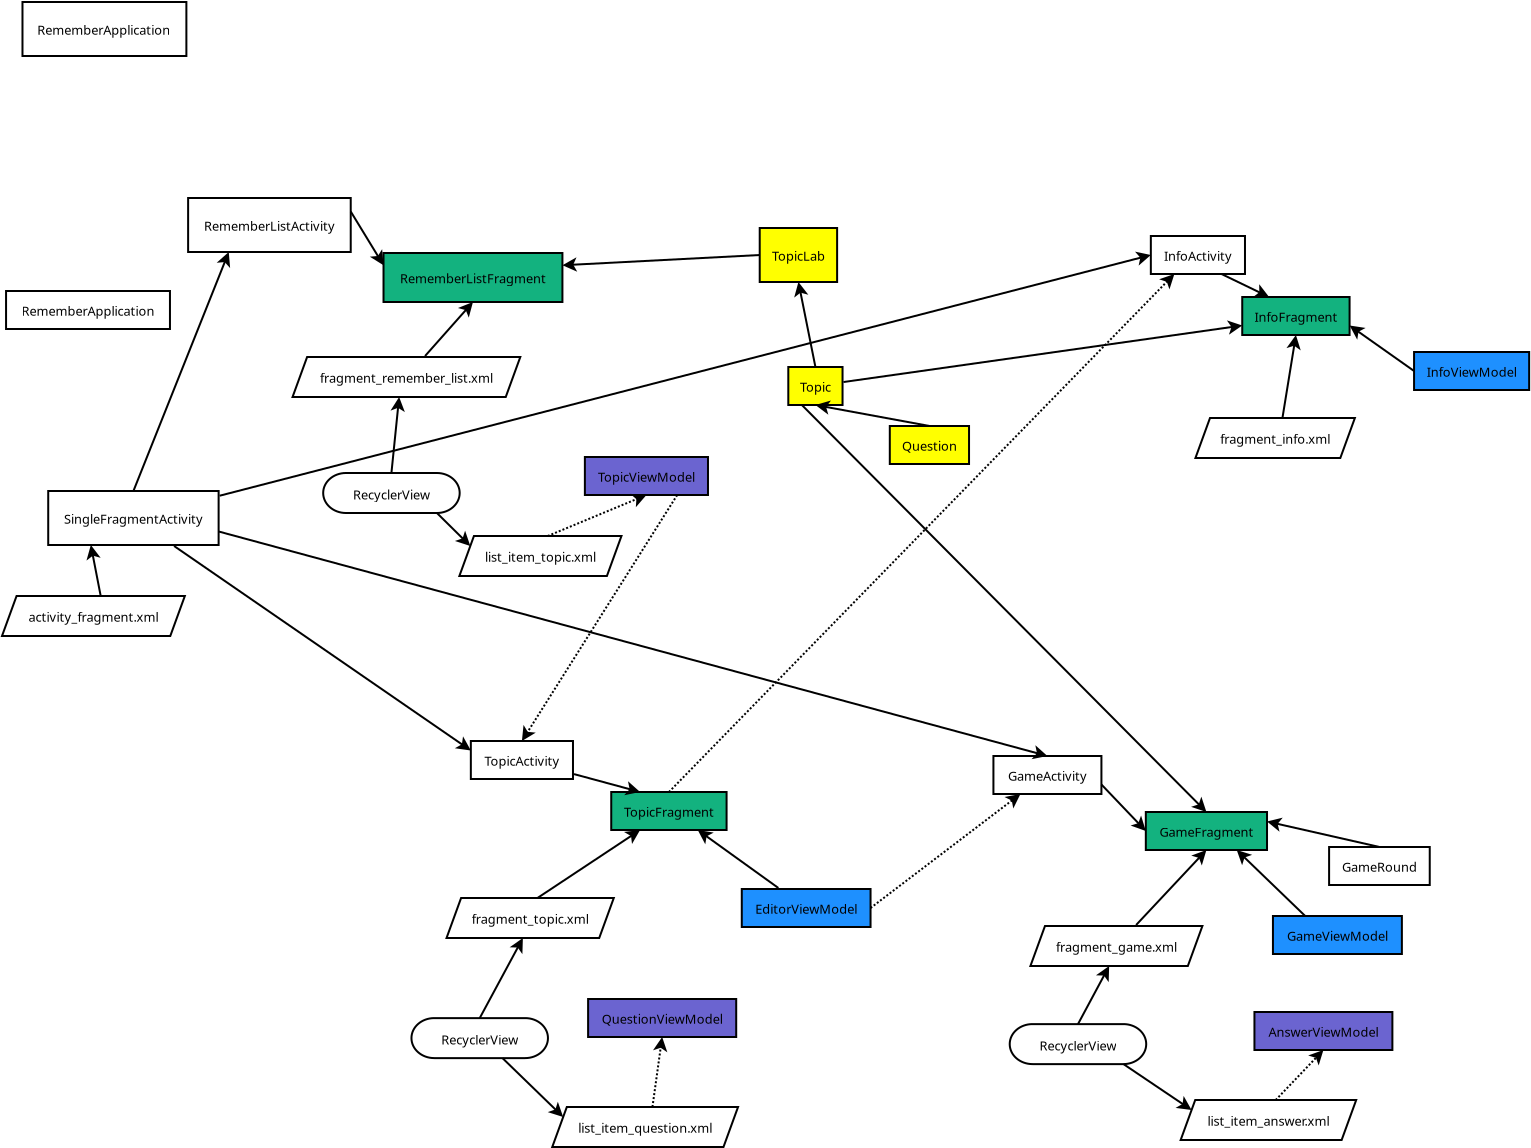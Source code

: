 <?xml version="1.0" encoding="UTF-8"?>
<dia:diagram xmlns:dia="http://www.lysator.liu.se/~alla/dia/">
  <dia:layer name="Фон" visible="true" connectable="true" active="true">
    <dia:object type="Flowchart - Box" version="0" id="O0">
      <dia:attribute name="obj_pos">
        <dia:point val="1.653,-4.05"/>
      </dia:attribute>
      <dia:attribute name="obj_bb">
        <dia:rectangle val="1.603,-4.1;9.898,-1.3"/>
      </dia:attribute>
      <dia:attribute name="elem_corner">
        <dia:point val="1.653,-4.05"/>
      </dia:attribute>
      <dia:attribute name="elem_width">
        <dia:real val="8.195"/>
      </dia:attribute>
      <dia:attribute name="elem_height">
        <dia:real val="2.7"/>
      </dia:attribute>
      <dia:attribute name="show_background">
        <dia:boolean val="true"/>
      </dia:attribute>
      <dia:attribute name="padding">
        <dia:real val="0.5"/>
      </dia:attribute>
      <dia:attribute name="text">
        <dia:composite type="text">
          <dia:attribute name="string">
            <dia:string>#RememberApplication#</dia:string>
          </dia:attribute>
          <dia:attribute name="font">
            <dia:font family="sans" style="0" name="Helvetica"/>
          </dia:attribute>
          <dia:attribute name="height">
            <dia:real val="0.8"/>
          </dia:attribute>
          <dia:attribute name="pos">
            <dia:point val="5.75,-2.505"/>
          </dia:attribute>
          <dia:attribute name="color">
            <dia:color val="#000000ff"/>
          </dia:attribute>
          <dia:attribute name="alignment">
            <dia:enum val="1"/>
          </dia:attribute>
        </dia:composite>
      </dia:attribute>
    </dia:object>
    <dia:object type="Flowchart - Box" version="0" id="O1">
      <dia:attribute name="obj_pos">
        <dia:point val="9.935,5.75"/>
      </dia:attribute>
      <dia:attribute name="obj_bb">
        <dia:rectangle val="9.885,5.7;18.115,8.5"/>
      </dia:attribute>
      <dia:attribute name="elem_corner">
        <dia:point val="9.935,5.75"/>
      </dia:attribute>
      <dia:attribute name="elem_width">
        <dia:real val="8.13"/>
      </dia:attribute>
      <dia:attribute name="elem_height">
        <dia:real val="2.7"/>
      </dia:attribute>
      <dia:attribute name="show_background">
        <dia:boolean val="true"/>
      </dia:attribute>
      <dia:attribute name="padding">
        <dia:real val="0.5"/>
      </dia:attribute>
      <dia:attribute name="text">
        <dia:composite type="text">
          <dia:attribute name="string">
            <dia:string>#RememberListActivity#</dia:string>
          </dia:attribute>
          <dia:attribute name="font">
            <dia:font family="sans" style="0" name="Helvetica"/>
          </dia:attribute>
          <dia:attribute name="height">
            <dia:real val="0.8"/>
          </dia:attribute>
          <dia:attribute name="pos">
            <dia:point val="14,7.295"/>
          </dia:attribute>
          <dia:attribute name="color">
            <dia:color val="#000000ff"/>
          </dia:attribute>
          <dia:attribute name="alignment">
            <dia:enum val="1"/>
          </dia:attribute>
        </dia:composite>
      </dia:attribute>
    </dia:object>
    <dia:object type="Flowchart - Box" version="0" id="O2">
      <dia:attribute name="obj_pos">
        <dia:point val="2.94,20.4"/>
      </dia:attribute>
      <dia:attribute name="obj_bb">
        <dia:rectangle val="2.89,20.35;11.51,23.15"/>
      </dia:attribute>
      <dia:attribute name="elem_corner">
        <dia:point val="2.94,20.4"/>
      </dia:attribute>
      <dia:attribute name="elem_width">
        <dia:real val="8.52"/>
      </dia:attribute>
      <dia:attribute name="elem_height">
        <dia:real val="2.7"/>
      </dia:attribute>
      <dia:attribute name="show_background">
        <dia:boolean val="true"/>
      </dia:attribute>
      <dia:attribute name="padding">
        <dia:real val="0.5"/>
      </dia:attribute>
      <dia:attribute name="text">
        <dia:composite type="text">
          <dia:attribute name="string">
            <dia:string>#SingleFragmentActivity#</dia:string>
          </dia:attribute>
          <dia:attribute name="font">
            <dia:font family="sans" style="0" name="Helvetica"/>
          </dia:attribute>
          <dia:attribute name="height">
            <dia:real val="0.8"/>
          </dia:attribute>
          <dia:attribute name="pos">
            <dia:point val="7.2,21.945"/>
          </dia:attribute>
          <dia:attribute name="color">
            <dia:color val="#000000ff"/>
          </dia:attribute>
          <dia:attribute name="alignment">
            <dia:enum val="1"/>
          </dia:attribute>
        </dia:composite>
      </dia:attribute>
    </dia:object>
    <dia:object type="Standard - Line" version="0" id="O3">
      <dia:attribute name="obj_pos">
        <dia:point val="7.2,20.4"/>
      </dia:attribute>
      <dia:attribute name="obj_bb">
        <dia:rectangle val="7.135,8.385;12.044,20.465"/>
      </dia:attribute>
      <dia:attribute name="conn_endpoints">
        <dia:point val="7.2,20.4"/>
        <dia:point val="11.967,8.45"/>
      </dia:attribute>
      <dia:attribute name="numcp">
        <dia:int val="1"/>
      </dia:attribute>
      <dia:attribute name="end_arrow">
        <dia:enum val="22"/>
      </dia:attribute>
      <dia:attribute name="end_arrow_length">
        <dia:real val="0.5"/>
      </dia:attribute>
      <dia:attribute name="end_arrow_width">
        <dia:real val="0.5"/>
      </dia:attribute>
      <dia:connections>
        <dia:connection handle="0" to="O2" connection="2"/>
        <dia:connection handle="1" to="O1" connection="12"/>
      </dia:connections>
    </dia:object>
    <dia:object type="Flowchart - Box" version="0" id="O4">
      <dia:attribute name="obj_pos">
        <dia:point val="19.705,8.5"/>
      </dia:attribute>
      <dia:attribute name="obj_bb">
        <dia:rectangle val="19.655,8.45;28.7,11"/>
      </dia:attribute>
      <dia:attribute name="elem_corner">
        <dia:point val="19.705,8.5"/>
      </dia:attribute>
      <dia:attribute name="elem_width">
        <dia:real val="8.945"/>
      </dia:attribute>
      <dia:attribute name="elem_height">
        <dia:real val="2.45"/>
      </dia:attribute>
      <dia:attribute name="inner_color">
        <dia:color val="#13b27fff"/>
      </dia:attribute>
      <dia:attribute name="show_background">
        <dia:boolean val="true"/>
      </dia:attribute>
      <dia:attribute name="padding">
        <dia:real val="0.5"/>
      </dia:attribute>
      <dia:attribute name="text">
        <dia:composite type="text">
          <dia:attribute name="string">
            <dia:string>#RememberListFragment#</dia:string>
          </dia:attribute>
          <dia:attribute name="font">
            <dia:font family="sans" style="0" name="Helvetica"/>
          </dia:attribute>
          <dia:attribute name="height">
            <dia:real val="0.8"/>
          </dia:attribute>
          <dia:attribute name="pos">
            <dia:point val="24.177,9.92"/>
          </dia:attribute>
          <dia:attribute name="color">
            <dia:color val="#000000ff"/>
          </dia:attribute>
          <dia:attribute name="alignment">
            <dia:enum val="1"/>
          </dia:attribute>
        </dia:composite>
      </dia:attribute>
    </dia:object>
    <dia:object type="Flowchart - Parallelogram" version="0" id="O5">
      <dia:attribute name="obj_pos">
        <dia:point val="15.157,13.7"/>
      </dia:attribute>
      <dia:attribute name="obj_bb">
        <dia:rectangle val="15.107,13.65;26.593,15.75"/>
      </dia:attribute>
      <dia:attribute name="elem_corner">
        <dia:point val="15.157,13.7"/>
      </dia:attribute>
      <dia:attribute name="elem_width">
        <dia:real val="11.387"/>
      </dia:attribute>
      <dia:attribute name="elem_height">
        <dia:real val="2"/>
      </dia:attribute>
      <dia:attribute name="show_background">
        <dia:boolean val="true"/>
      </dia:attribute>
      <dia:attribute name="shear_angle">
        <dia:real val="70"/>
      </dia:attribute>
      <dia:attribute name="padding">
        <dia:real val="0.5"/>
      </dia:attribute>
      <dia:attribute name="text">
        <dia:composite type="text">
          <dia:attribute name="string">
            <dia:string>#fragment_remember_list.xml#</dia:string>
          </dia:attribute>
          <dia:attribute name="font">
            <dia:font family="sans" style="0" name="Helvetica"/>
          </dia:attribute>
          <dia:attribute name="height">
            <dia:real val="0.8"/>
          </dia:attribute>
          <dia:attribute name="pos">
            <dia:point val="20.85,14.895"/>
          </dia:attribute>
          <dia:attribute name="color">
            <dia:color val="#000000ff"/>
          </dia:attribute>
          <dia:attribute name="alignment">
            <dia:enum val="1"/>
          </dia:attribute>
        </dia:composite>
      </dia:attribute>
    </dia:object>
    <dia:object type="Standard - Line" version="0" id="O6">
      <dia:attribute name="obj_pos">
        <dia:point val="21.781,13.65"/>
      </dia:attribute>
      <dia:attribute name="obj_bb">
        <dia:rectangle val="21.711,10.879;24.248,13.721"/>
      </dia:attribute>
      <dia:attribute name="conn_endpoints">
        <dia:point val="21.781,13.65"/>
        <dia:point val="24.177,10.95"/>
      </dia:attribute>
      <dia:attribute name="numcp">
        <dia:int val="1"/>
      </dia:attribute>
      <dia:attribute name="end_arrow">
        <dia:enum val="22"/>
      </dia:attribute>
      <dia:attribute name="end_arrow_length">
        <dia:real val="0.5"/>
      </dia:attribute>
      <dia:attribute name="end_arrow_width">
        <dia:real val="0.5"/>
      </dia:attribute>
      <dia:connections>
        <dia:connection handle="0" to="O5" connection="16"/>
        <dia:connection handle="1" to="O4" connection="13"/>
      </dia:connections>
    </dia:object>
    <dia:object type="Flowchart - Terminal" version="1" id="O7">
      <dia:attribute name="obj_pos">
        <dia:point val="16.688,19.5"/>
      </dia:attribute>
      <dia:attribute name="obj_bb">
        <dia:rectangle val="16.587,19.4;23.613,21.6"/>
      </dia:attribute>
      <dia:attribute name="meta">
        <dia:composite type="dict"/>
      </dia:attribute>
      <dia:attribute name="elem_corner">
        <dia:point val="16.688,19.5"/>
      </dia:attribute>
      <dia:attribute name="elem_width">
        <dia:real val="6.825"/>
      </dia:attribute>
      <dia:attribute name="elem_height">
        <dia:real val="2"/>
      </dia:attribute>
      <dia:attribute name="line_width">
        <dia:real val="0.1"/>
      </dia:attribute>
      <dia:attribute name="line_colour">
        <dia:color val="#000000ff"/>
      </dia:attribute>
      <dia:attribute name="fill_colour">
        <dia:color val="#ffffffff"/>
      </dia:attribute>
      <dia:attribute name="show_background">
        <dia:boolean val="true"/>
      </dia:attribute>
      <dia:attribute name="line_style">
        <dia:enum val="0"/>
        <dia:real val="1"/>
      </dia:attribute>
      <dia:attribute name="padding">
        <dia:real val="0.1"/>
      </dia:attribute>
      <dia:attribute name="text">
        <dia:composite type="text">
          <dia:attribute name="string">
            <dia:string>#RecyclerView#</dia:string>
          </dia:attribute>
          <dia:attribute name="font">
            <dia:font family="sans" style="0" name="Helvetica"/>
          </dia:attribute>
          <dia:attribute name="height">
            <dia:real val="0.8"/>
          </dia:attribute>
          <dia:attribute name="pos">
            <dia:point val="20.1,20.7"/>
          </dia:attribute>
          <dia:attribute name="color">
            <dia:color val="#000000ff"/>
          </dia:attribute>
          <dia:attribute name="alignment">
            <dia:enum val="1"/>
          </dia:attribute>
        </dia:composite>
      </dia:attribute>
      <dia:attribute name="text_fitting">
        <dia:enum val="1"/>
      </dia:attribute>
      <dia:attribute name="flip_horizontal">
        <dia:boolean val="false"/>
      </dia:attribute>
      <dia:attribute name="flip_vertical">
        <dia:boolean val="false"/>
      </dia:attribute>
      <dia:attribute name="subscale">
        <dia:real val="1"/>
      </dia:attribute>
    </dia:object>
    <dia:object type="Standard - Line" version="0" id="O8">
      <dia:attribute name="obj_pos">
        <dia:point val="20.1,19.5"/>
      </dia:attribute>
      <dia:attribute name="obj_bb">
        <dia:rectangle val="20.045,15.645;20.773,19.555"/>
      </dia:attribute>
      <dia:attribute name="conn_endpoints">
        <dia:point val="20.1,19.5"/>
        <dia:point val="20.486,15.7"/>
      </dia:attribute>
      <dia:attribute name="numcp">
        <dia:int val="1"/>
      </dia:attribute>
      <dia:attribute name="end_arrow">
        <dia:enum val="22"/>
      </dia:attribute>
      <dia:attribute name="end_arrow_length">
        <dia:real val="0.5"/>
      </dia:attribute>
      <dia:attribute name="end_arrow_width">
        <dia:real val="0.5"/>
      </dia:attribute>
      <dia:connections>
        <dia:connection handle="0" to="O7" connection="2"/>
        <dia:connection handle="1" to="O5" connection="13"/>
      </dia:connections>
    </dia:object>
    <dia:object type="Flowchart - Box" version="0" id="O9">
      <dia:attribute name="obj_pos">
        <dia:point val="29.773,18.7"/>
      </dia:attribute>
      <dia:attribute name="obj_bb">
        <dia:rectangle val="29.723,18.65;35.977,20.65"/>
      </dia:attribute>
      <dia:attribute name="elem_corner">
        <dia:point val="29.773,18.7"/>
      </dia:attribute>
      <dia:attribute name="elem_width">
        <dia:real val="6.155"/>
      </dia:attribute>
      <dia:attribute name="elem_height">
        <dia:real val="1.9"/>
      </dia:attribute>
      <dia:attribute name="inner_color">
        <dia:color val="#6b64d0ff"/>
      </dia:attribute>
      <dia:attribute name="show_background">
        <dia:boolean val="true"/>
      </dia:attribute>
      <dia:attribute name="padding">
        <dia:real val="0.5"/>
      </dia:attribute>
      <dia:attribute name="text">
        <dia:composite type="text">
          <dia:attribute name="string">
            <dia:string>#TopicViewModel#</dia:string>
          </dia:attribute>
          <dia:attribute name="font">
            <dia:font family="sans" style="0" name="Helvetica"/>
          </dia:attribute>
          <dia:attribute name="height">
            <dia:real val="0.8"/>
          </dia:attribute>
          <dia:attribute name="pos">
            <dia:point val="32.85,19.845"/>
          </dia:attribute>
          <dia:attribute name="color">
            <dia:color val="#000000ff"/>
          </dia:attribute>
          <dia:attribute name="alignment">
            <dia:enum val="1"/>
          </dia:attribute>
        </dia:composite>
      </dia:attribute>
    </dia:object>
    <dia:object type="Flowchart - Box" version="0" id="O10">
      <dia:attribute name="obj_pos">
        <dia:point val="39.944,14.2"/>
      </dia:attribute>
      <dia:attribute name="obj_bb">
        <dia:rectangle val="39.894,14.15;42.706,16.15"/>
      </dia:attribute>
      <dia:attribute name="elem_corner">
        <dia:point val="39.944,14.2"/>
      </dia:attribute>
      <dia:attribute name="elem_width">
        <dia:real val="2.712"/>
      </dia:attribute>
      <dia:attribute name="elem_height">
        <dia:real val="1.9"/>
      </dia:attribute>
      <dia:attribute name="inner_color">
        <dia:color val="#ffff00ff"/>
      </dia:attribute>
      <dia:attribute name="show_background">
        <dia:boolean val="true"/>
      </dia:attribute>
      <dia:attribute name="padding">
        <dia:real val="0.5"/>
      </dia:attribute>
      <dia:attribute name="text">
        <dia:composite type="text">
          <dia:attribute name="string">
            <dia:string>#Topic#</dia:string>
          </dia:attribute>
          <dia:attribute name="font">
            <dia:font family="sans" style="0" name="Helvetica"/>
          </dia:attribute>
          <dia:attribute name="height">
            <dia:real val="0.8"/>
          </dia:attribute>
          <dia:attribute name="pos">
            <dia:point val="41.3,15.345"/>
          </dia:attribute>
          <dia:attribute name="color">
            <dia:color val="#000000ff"/>
          </dia:attribute>
          <dia:attribute name="alignment">
            <dia:enum val="1"/>
          </dia:attribute>
        </dia:composite>
      </dia:attribute>
    </dia:object>
    <dia:object type="Flowchart - Box" version="0" id="O11">
      <dia:attribute name="obj_pos">
        <dia:point val="45.019,17.15"/>
      </dia:attribute>
      <dia:attribute name="obj_bb">
        <dia:rectangle val="44.969,17.1;49.031,19.1"/>
      </dia:attribute>
      <dia:attribute name="elem_corner">
        <dia:point val="45.019,17.15"/>
      </dia:attribute>
      <dia:attribute name="elem_width">
        <dia:real val="3.962"/>
      </dia:attribute>
      <dia:attribute name="elem_height">
        <dia:real val="1.9"/>
      </dia:attribute>
      <dia:attribute name="inner_color">
        <dia:color val="#ffff00ff"/>
      </dia:attribute>
      <dia:attribute name="show_background">
        <dia:boolean val="true"/>
      </dia:attribute>
      <dia:attribute name="padding">
        <dia:real val="0.5"/>
      </dia:attribute>
      <dia:attribute name="text">
        <dia:composite type="text">
          <dia:attribute name="string">
            <dia:string>#Question#</dia:string>
          </dia:attribute>
          <dia:attribute name="font">
            <dia:font family="sans" style="0" name="Helvetica"/>
          </dia:attribute>
          <dia:attribute name="height">
            <dia:real val="0.8"/>
          </dia:attribute>
          <dia:attribute name="pos">
            <dia:point val="47,18.295"/>
          </dia:attribute>
          <dia:attribute name="color">
            <dia:color val="#000000ff"/>
          </dia:attribute>
          <dia:attribute name="alignment">
            <dia:enum val="1"/>
          </dia:attribute>
        </dia:composite>
      </dia:attribute>
    </dia:object>
    <dia:object type="Standard - Line" version="0" id="O12">
      <dia:attribute name="obj_pos">
        <dia:point val="47,17.15"/>
      </dia:attribute>
      <dia:attribute name="obj_bb">
        <dia:rectangle val="41.242,15.875;47.058,17.208"/>
      </dia:attribute>
      <dia:attribute name="conn_endpoints">
        <dia:point val="47,17.15"/>
        <dia:point val="41.3,16.1"/>
      </dia:attribute>
      <dia:attribute name="numcp">
        <dia:int val="1"/>
      </dia:attribute>
      <dia:attribute name="end_arrow">
        <dia:enum val="22"/>
      </dia:attribute>
      <dia:attribute name="end_arrow_length">
        <dia:real val="0.5"/>
      </dia:attribute>
      <dia:attribute name="end_arrow_width">
        <dia:real val="0.5"/>
      </dia:attribute>
      <dia:connections>
        <dia:connection handle="0" to="O11" connection="2"/>
        <dia:connection handle="1" to="O10" connection="13"/>
      </dia:connections>
    </dia:object>
    <dia:object type="Flowchart - Box" version="0" id="O13">
      <dia:attribute name="obj_pos">
        <dia:point val="38.515,7.25"/>
      </dia:attribute>
      <dia:attribute name="obj_bb">
        <dia:rectangle val="38.465,7.2;42.435,10"/>
      </dia:attribute>
      <dia:attribute name="elem_corner">
        <dia:point val="38.515,7.25"/>
      </dia:attribute>
      <dia:attribute name="elem_width">
        <dia:real val="3.87"/>
      </dia:attribute>
      <dia:attribute name="elem_height">
        <dia:real val="2.7"/>
      </dia:attribute>
      <dia:attribute name="inner_color">
        <dia:color val="#ffff00ff"/>
      </dia:attribute>
      <dia:attribute name="show_background">
        <dia:boolean val="true"/>
      </dia:attribute>
      <dia:attribute name="padding">
        <dia:real val="0.5"/>
      </dia:attribute>
      <dia:attribute name="text">
        <dia:composite type="text">
          <dia:attribute name="string">
            <dia:string>#TopicLab#</dia:string>
          </dia:attribute>
          <dia:attribute name="font">
            <dia:font family="sans" style="0" name="Helvetica"/>
          </dia:attribute>
          <dia:attribute name="height">
            <dia:real val="0.8"/>
          </dia:attribute>
          <dia:attribute name="pos">
            <dia:point val="40.45,8.795"/>
          </dia:attribute>
          <dia:attribute name="color">
            <dia:color val="#000000ff"/>
          </dia:attribute>
          <dia:attribute name="alignment">
            <dia:enum val="1"/>
          </dia:attribute>
        </dia:composite>
      </dia:attribute>
    </dia:object>
    <dia:object type="Standard - Line" version="0" id="O14">
      <dia:attribute name="obj_pos">
        <dia:point val="41.3,14.2"/>
      </dia:attribute>
      <dia:attribute name="obj_bb">
        <dia:rectangle val="40.237,9.891;41.359,14.259"/>
      </dia:attribute>
      <dia:attribute name="conn_endpoints">
        <dia:point val="41.3,14.2"/>
        <dia:point val="40.45,9.95"/>
      </dia:attribute>
      <dia:attribute name="numcp">
        <dia:int val="1"/>
      </dia:attribute>
      <dia:attribute name="end_arrow">
        <dia:enum val="22"/>
      </dia:attribute>
      <dia:attribute name="end_arrow_length">
        <dia:real val="0.5"/>
      </dia:attribute>
      <dia:attribute name="end_arrow_width">
        <dia:real val="0.5"/>
      </dia:attribute>
      <dia:connections>
        <dia:connection handle="0" to="O10" connection="2"/>
        <dia:connection handle="1" to="O13" connection="13"/>
      </dia:connections>
    </dia:object>
    <dia:object type="Flowchart - Box" version="0" id="O15">
      <dia:attribute name="obj_pos">
        <dia:point val="50.2,33.65"/>
      </dia:attribute>
      <dia:attribute name="obj_bb">
        <dia:rectangle val="50.15,33.6;55.65,35.6"/>
      </dia:attribute>
      <dia:attribute name="elem_corner">
        <dia:point val="50.2,33.65"/>
      </dia:attribute>
      <dia:attribute name="elem_width">
        <dia:real val="5.4"/>
      </dia:attribute>
      <dia:attribute name="elem_height">
        <dia:real val="1.9"/>
      </dia:attribute>
      <dia:attribute name="show_background">
        <dia:boolean val="true"/>
      </dia:attribute>
      <dia:attribute name="padding">
        <dia:real val="0.5"/>
      </dia:attribute>
      <dia:attribute name="text">
        <dia:composite type="text">
          <dia:attribute name="string">
            <dia:string>#GameActivity#</dia:string>
          </dia:attribute>
          <dia:attribute name="font">
            <dia:font family="sans" style="0" name="Helvetica"/>
          </dia:attribute>
          <dia:attribute name="height">
            <dia:real val="0.8"/>
          </dia:attribute>
          <dia:attribute name="pos">
            <dia:point val="52.9,34.795"/>
          </dia:attribute>
          <dia:attribute name="color">
            <dia:color val="#000000ff"/>
          </dia:attribute>
          <dia:attribute name="alignment">
            <dia:enum val="1"/>
          </dia:attribute>
        </dia:composite>
      </dia:attribute>
    </dia:object>
    <dia:object type="Standard - Line" version="0" id="O16">
      <dia:attribute name="obj_pos">
        <dia:point val="11.46,22.425"/>
      </dia:attribute>
      <dia:attribute name="obj_bb">
        <dia:rectangle val="11.399,22.364;52.961,33.81"/>
      </dia:attribute>
      <dia:attribute name="conn_endpoints">
        <dia:point val="11.46,22.425"/>
        <dia:point val="52.9,33.65"/>
      </dia:attribute>
      <dia:attribute name="numcp">
        <dia:int val="1"/>
      </dia:attribute>
      <dia:attribute name="end_arrow">
        <dia:enum val="22"/>
      </dia:attribute>
      <dia:attribute name="end_arrow_length">
        <dia:real val="0.5"/>
      </dia:attribute>
      <dia:attribute name="end_arrow_width">
        <dia:real val="0.5"/>
      </dia:attribute>
      <dia:connections>
        <dia:connection handle="0" to="O2" connection="10"/>
        <dia:connection handle="1" to="O15" connection="2"/>
      </dia:connections>
    </dia:object>
    <dia:object type="Flowchart - Box" version="0" id="O17">
      <dia:attribute name="obj_pos">
        <dia:point val="57.82,36.45"/>
      </dia:attribute>
      <dia:attribute name="obj_bb">
        <dia:rectangle val="57.77,36.4;63.93,38.4"/>
      </dia:attribute>
      <dia:attribute name="elem_corner">
        <dia:point val="57.82,36.45"/>
      </dia:attribute>
      <dia:attribute name="elem_width">
        <dia:real val="6.06"/>
      </dia:attribute>
      <dia:attribute name="elem_height">
        <dia:real val="1.9"/>
      </dia:attribute>
      <dia:attribute name="inner_color">
        <dia:color val="#13b27fff"/>
      </dia:attribute>
      <dia:attribute name="show_background">
        <dia:boolean val="true"/>
      </dia:attribute>
      <dia:attribute name="padding">
        <dia:real val="0.5"/>
      </dia:attribute>
      <dia:attribute name="text">
        <dia:composite type="text">
          <dia:attribute name="string">
            <dia:string>#GameFragment#</dia:string>
          </dia:attribute>
          <dia:attribute name="font">
            <dia:font family="sans" style="0" name="Helvetica"/>
          </dia:attribute>
          <dia:attribute name="height">
            <dia:real val="0.8"/>
          </dia:attribute>
          <dia:attribute name="pos">
            <dia:point val="60.85,37.595"/>
          </dia:attribute>
          <dia:attribute name="color">
            <dia:color val="#000000ff"/>
          </dia:attribute>
          <dia:attribute name="alignment">
            <dia:enum val="1"/>
          </dia:attribute>
        </dia:composite>
      </dia:attribute>
    </dia:object>
    <dia:object type="Flowchart - Parallelogram" version="0" id="O18">
      <dia:attribute name="obj_pos">
        <dia:point val="0.629,25.65"/>
      </dia:attribute>
      <dia:attribute name="obj_bb">
        <dia:rectangle val="0.579,25.6;9.821,27.7"/>
      </dia:attribute>
      <dia:attribute name="elem_corner">
        <dia:point val="0.629,25.65"/>
      </dia:attribute>
      <dia:attribute name="elem_width">
        <dia:real val="9.142"/>
      </dia:attribute>
      <dia:attribute name="elem_height">
        <dia:real val="2"/>
      </dia:attribute>
      <dia:attribute name="show_background">
        <dia:boolean val="true"/>
      </dia:attribute>
      <dia:attribute name="shear_angle">
        <dia:real val="70"/>
      </dia:attribute>
      <dia:attribute name="padding">
        <dia:real val="0.5"/>
      </dia:attribute>
      <dia:attribute name="text">
        <dia:composite type="text">
          <dia:attribute name="string">
            <dia:string>#activity_fragment.xml#</dia:string>
          </dia:attribute>
          <dia:attribute name="font">
            <dia:font family="sans" style="0" name="Helvetica"/>
          </dia:attribute>
          <dia:attribute name="height">
            <dia:real val="0.8"/>
          </dia:attribute>
          <dia:attribute name="pos">
            <dia:point val="5.2,26.845"/>
          </dia:attribute>
          <dia:attribute name="color">
            <dia:color val="#000000ff"/>
          </dia:attribute>
          <dia:attribute name="alignment">
            <dia:enum val="1"/>
          </dia:attribute>
        </dia:composite>
      </dia:attribute>
    </dia:object>
    <dia:object type="Standard - Line" version="0" id="O19">
      <dia:attribute name="obj_pos">
        <dia:point val="5.564,25.65"/>
      </dia:attribute>
      <dia:attribute name="obj_bb">
        <dia:rectangle val="4.852,23.041;5.623,25.709"/>
      </dia:attribute>
      <dia:attribute name="conn_endpoints">
        <dia:point val="5.564,25.65"/>
        <dia:point val="5.07,23.1"/>
      </dia:attribute>
      <dia:attribute name="numcp">
        <dia:int val="1"/>
      </dia:attribute>
      <dia:attribute name="end_arrow">
        <dia:enum val="22"/>
      </dia:attribute>
      <dia:attribute name="end_arrow_length">
        <dia:real val="0.5"/>
      </dia:attribute>
      <dia:attribute name="end_arrow_width">
        <dia:real val="0.5"/>
      </dia:attribute>
      <dia:connections>
        <dia:connection handle="0" to="O18" connection="2"/>
        <dia:connection handle="1" to="O2" connection="12"/>
      </dia:connections>
    </dia:object>
    <dia:object type="Flowchart - Parallelogram" version="0" id="O20">
      <dia:attribute name="obj_pos">
        <dia:point val="52.05,42.15"/>
      </dia:attribute>
      <dia:attribute name="obj_bb">
        <dia:rectangle val="52.0,42.1;60.7,44.2"/>
      </dia:attribute>
      <dia:attribute name="elem_corner">
        <dia:point val="52.05,42.15"/>
      </dia:attribute>
      <dia:attribute name="elem_width">
        <dia:real val="8.599"/>
      </dia:attribute>
      <dia:attribute name="elem_height">
        <dia:real val="2"/>
      </dia:attribute>
      <dia:attribute name="show_background">
        <dia:boolean val="true"/>
      </dia:attribute>
      <dia:attribute name="shear_angle">
        <dia:real val="70"/>
      </dia:attribute>
      <dia:attribute name="padding">
        <dia:real val="0.5"/>
      </dia:attribute>
      <dia:attribute name="text">
        <dia:composite type="text">
          <dia:attribute name="string">
            <dia:string>#fragment_game.xml#</dia:string>
          </dia:attribute>
          <dia:attribute name="font">
            <dia:font family="sans" style="0" name="Helvetica"/>
          </dia:attribute>
          <dia:attribute name="height">
            <dia:real val="0.8"/>
          </dia:attribute>
          <dia:attribute name="pos">
            <dia:point val="56.35,43.345"/>
          </dia:attribute>
          <dia:attribute name="color">
            <dia:color val="#000000ff"/>
          </dia:attribute>
          <dia:attribute name="alignment">
            <dia:enum val="1"/>
          </dia:attribute>
        </dia:composite>
      </dia:attribute>
    </dia:object>
    <dia:object type="Standard - Line" version="0" id="O21">
      <dia:attribute name="obj_pos">
        <dia:point val="57.335,42.1"/>
      </dia:attribute>
      <dia:attribute name="obj_bb">
        <dia:rectangle val="57.264,38.279;60.921,42.17"/>
      </dia:attribute>
      <dia:attribute name="conn_endpoints">
        <dia:point val="57.335,42.1"/>
        <dia:point val="60.85,38.35"/>
      </dia:attribute>
      <dia:attribute name="numcp">
        <dia:int val="1"/>
      </dia:attribute>
      <dia:attribute name="end_arrow">
        <dia:enum val="22"/>
      </dia:attribute>
      <dia:attribute name="end_arrow_length">
        <dia:real val="0.5"/>
      </dia:attribute>
      <dia:attribute name="end_arrow_width">
        <dia:real val="0.5"/>
      </dia:attribute>
      <dia:connections>
        <dia:connection handle="0" to="O20" connection="16"/>
        <dia:connection handle="1" to="O17" connection="13"/>
      </dia:connections>
    </dia:object>
    <dia:object type="Flowchart - Terminal" version="1" id="O22">
      <dia:attribute name="obj_pos">
        <dia:point val="51.015,47.055"/>
      </dia:attribute>
      <dia:attribute name="obj_bb">
        <dia:rectangle val="50.915,46.955;57.94,49.155"/>
      </dia:attribute>
      <dia:attribute name="meta">
        <dia:composite type="dict"/>
      </dia:attribute>
      <dia:attribute name="elem_corner">
        <dia:point val="51.015,47.055"/>
      </dia:attribute>
      <dia:attribute name="elem_width">
        <dia:real val="6.825"/>
      </dia:attribute>
      <dia:attribute name="elem_height">
        <dia:real val="2"/>
      </dia:attribute>
      <dia:attribute name="line_width">
        <dia:real val="0.1"/>
      </dia:attribute>
      <dia:attribute name="line_colour">
        <dia:color val="#000000ff"/>
      </dia:attribute>
      <dia:attribute name="fill_colour">
        <dia:color val="#ffffffff"/>
      </dia:attribute>
      <dia:attribute name="show_background">
        <dia:boolean val="true"/>
      </dia:attribute>
      <dia:attribute name="line_style">
        <dia:enum val="0"/>
        <dia:real val="1"/>
      </dia:attribute>
      <dia:attribute name="padding">
        <dia:real val="0.1"/>
      </dia:attribute>
      <dia:attribute name="text">
        <dia:composite type="text">
          <dia:attribute name="string">
            <dia:string>#RecyclerView#</dia:string>
          </dia:attribute>
          <dia:attribute name="font">
            <dia:font family="sans" style="0" name="Helvetica"/>
          </dia:attribute>
          <dia:attribute name="height">
            <dia:real val="0.8"/>
          </dia:attribute>
          <dia:attribute name="pos">
            <dia:point val="54.428,48.255"/>
          </dia:attribute>
          <dia:attribute name="color">
            <dia:color val="#000000ff"/>
          </dia:attribute>
          <dia:attribute name="alignment">
            <dia:enum val="1"/>
          </dia:attribute>
        </dia:composite>
      </dia:attribute>
      <dia:attribute name="text_fitting">
        <dia:enum val="1"/>
      </dia:attribute>
      <dia:attribute name="flip_horizontal">
        <dia:boolean val="false"/>
      </dia:attribute>
      <dia:attribute name="flip_vertical">
        <dia:boolean val="false"/>
      </dia:attribute>
      <dia:attribute name="subscale">
        <dia:real val="1"/>
      </dia:attribute>
    </dia:object>
    <dia:object type="Standard - Line" version="0" id="O23">
      <dia:attribute name="obj_pos">
        <dia:point val="54.428,47.055"/>
      </dia:attribute>
      <dia:attribute name="obj_bb">
        <dia:rectangle val="54.36,44.082;56.054,47.123"/>
      </dia:attribute>
      <dia:attribute name="conn_endpoints">
        <dia:point val="54.428,47.055"/>
        <dia:point val="55.986,44.15"/>
      </dia:attribute>
      <dia:attribute name="numcp">
        <dia:int val="1"/>
      </dia:attribute>
      <dia:attribute name="end_arrow">
        <dia:enum val="22"/>
      </dia:attribute>
      <dia:attribute name="end_arrow_length">
        <dia:real val="0.5"/>
      </dia:attribute>
      <dia:attribute name="end_arrow_width">
        <dia:real val="0.5"/>
      </dia:attribute>
      <dia:connections>
        <dia:connection handle="0" to="O22" connection="2"/>
        <dia:connection handle="1" to="O20" connection="13"/>
      </dia:connections>
    </dia:object>
    <dia:object type="Flowchart - Box" version="0" id="O24">
      <dia:attribute name="obj_pos">
        <dia:point val="66.984,38.2"/>
      </dia:attribute>
      <dia:attribute name="obj_bb">
        <dia:rectangle val="66.934,38.15;72.066,40.15"/>
      </dia:attribute>
      <dia:attribute name="elem_corner">
        <dia:point val="66.984,38.2"/>
      </dia:attribute>
      <dia:attribute name="elem_width">
        <dia:real val="5.032"/>
      </dia:attribute>
      <dia:attribute name="elem_height">
        <dia:real val="1.9"/>
      </dia:attribute>
      <dia:attribute name="show_background">
        <dia:boolean val="true"/>
      </dia:attribute>
      <dia:attribute name="padding">
        <dia:real val="0.5"/>
      </dia:attribute>
      <dia:attribute name="text">
        <dia:composite type="text">
          <dia:attribute name="string">
            <dia:string>#GameRound#</dia:string>
          </dia:attribute>
          <dia:attribute name="font">
            <dia:font family="sans" style="0" name="Helvetica"/>
          </dia:attribute>
          <dia:attribute name="height">
            <dia:real val="0.8"/>
          </dia:attribute>
          <dia:attribute name="pos">
            <dia:point val="69.5,39.345"/>
          </dia:attribute>
          <dia:attribute name="color">
            <dia:color val="#000000ff"/>
          </dia:attribute>
          <dia:attribute name="alignment">
            <dia:enum val="1"/>
          </dia:attribute>
        </dia:composite>
      </dia:attribute>
    </dia:object>
    <dia:object type="Standard - Line" version="0" id="O25">
      <dia:attribute name="obj_pos">
        <dia:point val="40.622,16.1"/>
      </dia:attribute>
      <dia:attribute name="obj_bb">
        <dia:rectangle val="40.551,16.029;60.921,36.521"/>
      </dia:attribute>
      <dia:attribute name="conn_endpoints">
        <dia:point val="40.622,16.1"/>
        <dia:point val="60.85,36.45"/>
      </dia:attribute>
      <dia:attribute name="numcp">
        <dia:int val="1"/>
      </dia:attribute>
      <dia:attribute name="end_arrow">
        <dia:enum val="22"/>
      </dia:attribute>
      <dia:attribute name="end_arrow_length">
        <dia:real val="0.5"/>
      </dia:attribute>
      <dia:attribute name="end_arrow_width">
        <dia:real val="0.5"/>
      </dia:attribute>
      <dia:connections>
        <dia:connection handle="0" to="O10" connection="12"/>
        <dia:connection handle="1" to="O17" connection="2"/>
      </dia:connections>
    </dia:object>
    <dia:object type="Standard - Line" version="0" id="O26">
      <dia:attribute name="obj_pos">
        <dia:point val="18.065,6.425"/>
      </dia:attribute>
      <dia:attribute name="obj_bb">
        <dia:rectangle val="17.996,6.356;19.774,9.181"/>
      </dia:attribute>
      <dia:attribute name="conn_endpoints">
        <dia:point val="18.065,6.425"/>
        <dia:point val="19.705,9.113"/>
      </dia:attribute>
      <dia:attribute name="numcp">
        <dia:int val="1"/>
      </dia:attribute>
      <dia:attribute name="end_arrow">
        <dia:enum val="22"/>
      </dia:attribute>
      <dia:attribute name="end_arrow_length">
        <dia:real val="0.5"/>
      </dia:attribute>
      <dia:attribute name="end_arrow_width">
        <dia:real val="0.5"/>
      </dia:attribute>
      <dia:connections>
        <dia:connection handle="0" to="O1" connection="6"/>
        <dia:connection handle="1" to="O4" connection="5"/>
      </dia:connections>
    </dia:object>
    <dia:object type="Standard - Line" version="0" id="O27">
      <dia:attribute name="obj_pos">
        <dia:point val="38.515,8.6"/>
      </dia:attribute>
      <dia:attribute name="obj_bb">
        <dia:rectangle val="28.598,8.547;38.568,9.436"/>
      </dia:attribute>
      <dia:attribute name="conn_endpoints">
        <dia:point val="38.515,8.6"/>
        <dia:point val="28.65,9.113"/>
      </dia:attribute>
      <dia:attribute name="numcp">
        <dia:int val="1"/>
      </dia:attribute>
      <dia:attribute name="end_arrow">
        <dia:enum val="22"/>
      </dia:attribute>
      <dia:attribute name="end_arrow_length">
        <dia:real val="0.5"/>
      </dia:attribute>
      <dia:attribute name="end_arrow_width">
        <dia:real val="0.5"/>
      </dia:attribute>
      <dia:connections>
        <dia:connection handle="0" to="O13" connection="7"/>
        <dia:connection handle="1" to="O4" connection="6"/>
      </dia:connections>
    </dia:object>
    <dia:object type="Standard - Line" version="0" id="O28">
      <dia:attribute name="obj_pos">
        <dia:point val="55.6,35.075"/>
      </dia:attribute>
      <dia:attribute name="obj_bb">
        <dia:rectangle val="55.529,35.004;57.891,37.471"/>
      </dia:attribute>
      <dia:attribute name="conn_endpoints">
        <dia:point val="55.6,35.075"/>
        <dia:point val="57.82,37.4"/>
      </dia:attribute>
      <dia:attribute name="numcp">
        <dia:int val="1"/>
      </dia:attribute>
      <dia:attribute name="end_arrow">
        <dia:enum val="22"/>
      </dia:attribute>
      <dia:attribute name="end_arrow_length">
        <dia:real val="0.5"/>
      </dia:attribute>
      <dia:attribute name="end_arrow_width">
        <dia:real val="0.5"/>
      </dia:attribute>
      <dia:connections>
        <dia:connection handle="0" to="O15" connection="10"/>
        <dia:connection handle="1" to="O17" connection="7"/>
      </dia:connections>
    </dia:object>
    <dia:object type="Flowchart - Box" version="0" id="O29">
      <dia:attribute name="obj_pos">
        <dia:point val="64.176,41.65"/>
      </dia:attribute>
      <dia:attribute name="obj_bb">
        <dia:rectangle val="64.126,41.6;70.674,43.6"/>
      </dia:attribute>
      <dia:attribute name="elem_corner">
        <dia:point val="64.176,41.65"/>
      </dia:attribute>
      <dia:attribute name="elem_width">
        <dia:real val="6.447"/>
      </dia:attribute>
      <dia:attribute name="elem_height">
        <dia:real val="1.9"/>
      </dia:attribute>
      <dia:attribute name="inner_color">
        <dia:color val="#1e90ffff"/>
      </dia:attribute>
      <dia:attribute name="show_background">
        <dia:boolean val="true"/>
      </dia:attribute>
      <dia:attribute name="padding">
        <dia:real val="0.5"/>
      </dia:attribute>
      <dia:attribute name="text">
        <dia:composite type="text">
          <dia:attribute name="string">
            <dia:string>#GameViewModel#</dia:string>
          </dia:attribute>
          <dia:attribute name="font">
            <dia:font family="sans" style="0" name="Helvetica"/>
          </dia:attribute>
          <dia:attribute name="height">
            <dia:real val="0.8"/>
          </dia:attribute>
          <dia:attribute name="pos">
            <dia:point val="67.4,42.795"/>
          </dia:attribute>
          <dia:attribute name="color">
            <dia:color val="#000000ff"/>
          </dia:attribute>
          <dia:attribute name="alignment">
            <dia:enum val="1"/>
          </dia:attribute>
        </dia:composite>
      </dia:attribute>
    </dia:object>
    <dia:object type="Standard - Line" version="0" id="O30">
      <dia:attribute name="obj_pos">
        <dia:point val="65.788,41.65"/>
      </dia:attribute>
      <dia:attribute name="obj_bb">
        <dia:rectangle val="62.294,38.279;65.859,41.721"/>
      </dia:attribute>
      <dia:attribute name="conn_endpoints">
        <dia:point val="65.788,41.65"/>
        <dia:point val="62.365,38.35"/>
      </dia:attribute>
      <dia:attribute name="numcp">
        <dia:int val="1"/>
      </dia:attribute>
      <dia:attribute name="end_arrow">
        <dia:enum val="22"/>
      </dia:attribute>
      <dia:attribute name="end_arrow_length">
        <dia:real val="0.5"/>
      </dia:attribute>
      <dia:attribute name="end_arrow_width">
        <dia:real val="0.5"/>
      </dia:attribute>
      <dia:connections>
        <dia:connection handle="0" to="O29" connection="1"/>
        <dia:connection handle="1" to="O17" connection="14"/>
      </dia:connections>
    </dia:object>
    <dia:object type="Standard - Line" version="0" id="O31">
      <dia:attribute name="obj_pos">
        <dia:point val="69.5,38.2"/>
      </dia:attribute>
      <dia:attribute name="obj_bb">
        <dia:rectangle val="63.82,36.732;69.56,38.26"/>
      </dia:attribute>
      <dia:attribute name="conn_endpoints">
        <dia:point val="69.5,38.2"/>
        <dia:point val="63.88,36.925"/>
      </dia:attribute>
      <dia:attribute name="numcp">
        <dia:int val="1"/>
      </dia:attribute>
      <dia:attribute name="end_arrow">
        <dia:enum val="22"/>
      </dia:attribute>
      <dia:attribute name="end_arrow_length">
        <dia:real val="0.5"/>
      </dia:attribute>
      <dia:attribute name="end_arrow_width">
        <dia:real val="0.5"/>
      </dia:attribute>
      <dia:connections>
        <dia:connection handle="0" to="O24" connection="2"/>
        <dia:connection handle="1" to="O17" connection="6"/>
      </dia:connections>
    </dia:object>
    <dia:object type="Flowchart - Box" version="0" id="O32">
      <dia:attribute name="obj_pos">
        <dia:point val="63.251,46.45"/>
      </dia:attribute>
      <dia:attribute name="obj_bb">
        <dia:rectangle val="63.201,46.4;70.199,48.4"/>
      </dia:attribute>
      <dia:attribute name="elem_corner">
        <dia:point val="63.251,46.45"/>
      </dia:attribute>
      <dia:attribute name="elem_width">
        <dia:real val="6.897"/>
      </dia:attribute>
      <dia:attribute name="elem_height">
        <dia:real val="1.9"/>
      </dia:attribute>
      <dia:attribute name="inner_color">
        <dia:color val="#6b64d0ff"/>
      </dia:attribute>
      <dia:attribute name="show_background">
        <dia:boolean val="true"/>
      </dia:attribute>
      <dia:attribute name="padding">
        <dia:real val="0.5"/>
      </dia:attribute>
      <dia:attribute name="text">
        <dia:composite type="text">
          <dia:attribute name="string">
            <dia:string>#AnswerViewModel#</dia:string>
          </dia:attribute>
          <dia:attribute name="font">
            <dia:font family="sans" style="0" name="Helvetica"/>
          </dia:attribute>
          <dia:attribute name="height">
            <dia:real val="0.8"/>
          </dia:attribute>
          <dia:attribute name="pos">
            <dia:point val="66.7,47.595"/>
          </dia:attribute>
          <dia:attribute name="color">
            <dia:color val="#000000ff"/>
          </dia:attribute>
          <dia:attribute name="alignment">
            <dia:enum val="1"/>
          </dia:attribute>
        </dia:composite>
      </dia:attribute>
    </dia:object>
    <dia:object type="Flowchart - Parallelogram" version="0" id="O33">
      <dia:attribute name="obj_pos">
        <dia:point val="23.498,22.65"/>
      </dia:attribute>
      <dia:attribute name="obj_bb">
        <dia:rectangle val="23.448,22.6;31.652,24.7"/>
      </dia:attribute>
      <dia:attribute name="elem_corner">
        <dia:point val="23.498,22.65"/>
      </dia:attribute>
      <dia:attribute name="elem_width">
        <dia:real val="8.104"/>
      </dia:attribute>
      <dia:attribute name="elem_height">
        <dia:real val="2"/>
      </dia:attribute>
      <dia:attribute name="show_background">
        <dia:boolean val="true"/>
      </dia:attribute>
      <dia:attribute name="shear_angle">
        <dia:real val="70"/>
      </dia:attribute>
      <dia:attribute name="padding">
        <dia:real val="0.5"/>
      </dia:attribute>
      <dia:attribute name="text">
        <dia:composite type="text">
          <dia:attribute name="string">
            <dia:string>#list_item_topic.xml#</dia:string>
          </dia:attribute>
          <dia:attribute name="font">
            <dia:font family="sans" style="0" name="Helvetica"/>
          </dia:attribute>
          <dia:attribute name="height">
            <dia:real val="0.8"/>
          </dia:attribute>
          <dia:attribute name="pos">
            <dia:point val="27.55,23.845"/>
          </dia:attribute>
          <dia:attribute name="color">
            <dia:color val="#000000ff"/>
          </dia:attribute>
          <dia:attribute name="alignment">
            <dia:enum val="1"/>
          </dia:attribute>
        </dia:composite>
      </dia:attribute>
    </dia:object>
    <dia:object type="Standard - Line" version="0" id="O34">
      <dia:attribute name="obj_pos">
        <dia:point val="27.914,22.65"/>
      </dia:attribute>
      <dia:attribute name="obj_bb">
        <dia:rectangle val="27.849,20.533;32.915,22.715"/>
      </dia:attribute>
      <dia:attribute name="conn_endpoints">
        <dia:point val="27.914,22.65"/>
        <dia:point val="32.85,20.6"/>
      </dia:attribute>
      <dia:attribute name="numcp">
        <dia:int val="1"/>
      </dia:attribute>
      <dia:attribute name="line_style">
        <dia:enum val="4"/>
      </dia:attribute>
      <dia:attribute name="end_arrow">
        <dia:enum val="22"/>
      </dia:attribute>
      <dia:attribute name="end_arrow_length">
        <dia:real val="0.5"/>
      </dia:attribute>
      <dia:attribute name="end_arrow_width">
        <dia:real val="0.5"/>
      </dia:attribute>
      <dia:connections>
        <dia:connection handle="0" to="O33" connection="2"/>
        <dia:connection handle="1" to="O9" connection="13"/>
      </dia:connections>
    </dia:object>
    <dia:object type="Flowchart - Parallelogram" version="0" id="O35">
      <dia:attribute name="obj_pos">
        <dia:point val="59.562,50.85"/>
      </dia:attribute>
      <dia:attribute name="obj_bb">
        <dia:rectangle val="59.512,50.8;68.388,52.9"/>
      </dia:attribute>
      <dia:attribute name="elem_corner">
        <dia:point val="59.562,50.85"/>
      </dia:attribute>
      <dia:attribute name="elem_width">
        <dia:real val="8.777"/>
      </dia:attribute>
      <dia:attribute name="elem_height">
        <dia:real val="2"/>
      </dia:attribute>
      <dia:attribute name="show_background">
        <dia:boolean val="true"/>
      </dia:attribute>
      <dia:attribute name="shear_angle">
        <dia:real val="70"/>
      </dia:attribute>
      <dia:attribute name="padding">
        <dia:real val="0.5"/>
      </dia:attribute>
      <dia:attribute name="text">
        <dia:composite type="text">
          <dia:attribute name="string">
            <dia:string>#list_item_answer.xml#</dia:string>
          </dia:attribute>
          <dia:attribute name="font">
            <dia:font family="sans" style="0" name="Helvetica"/>
          </dia:attribute>
          <dia:attribute name="height">
            <dia:real val="0.8"/>
          </dia:attribute>
          <dia:attribute name="pos">
            <dia:point val="63.95,52.045"/>
          </dia:attribute>
          <dia:attribute name="color">
            <dia:color val="#000000ff"/>
          </dia:attribute>
          <dia:attribute name="alignment">
            <dia:enum val="1"/>
          </dia:attribute>
        </dia:composite>
      </dia:attribute>
    </dia:object>
    <dia:object type="Standard - Line" version="0" id="O36">
      <dia:attribute name="obj_pos">
        <dia:point val="64.314,50.85"/>
      </dia:attribute>
      <dia:attribute name="obj_bb">
        <dia:rectangle val="64.243,48.279;66.771,50.921"/>
      </dia:attribute>
      <dia:attribute name="conn_endpoints">
        <dia:point val="64.314,50.85"/>
        <dia:point val="66.7,48.35"/>
      </dia:attribute>
      <dia:attribute name="numcp">
        <dia:int val="1"/>
      </dia:attribute>
      <dia:attribute name="line_style">
        <dia:enum val="4"/>
      </dia:attribute>
      <dia:attribute name="end_arrow">
        <dia:enum val="22"/>
      </dia:attribute>
      <dia:attribute name="end_arrow_length">
        <dia:real val="0.5"/>
      </dia:attribute>
      <dia:attribute name="end_arrow_width">
        <dia:real val="0.5"/>
      </dia:attribute>
      <dia:connections>
        <dia:connection handle="0" to="O35" connection="2"/>
        <dia:connection handle="1" to="O32" connection="13"/>
      </dia:connections>
    </dia:object>
    <dia:object type="Standard - Line" version="0" id="O37">
      <dia:attribute name="obj_pos">
        <dia:point val="22.375,21.5"/>
      </dia:attribute>
      <dia:attribute name="obj_bb">
        <dia:rectangle val="22.304,21.429;24.115,23.221"/>
      </dia:attribute>
      <dia:attribute name="conn_endpoints">
        <dia:point val="22.375,21.5"/>
        <dia:point val="24.044,23.15"/>
      </dia:attribute>
      <dia:attribute name="numcp">
        <dia:int val="1"/>
      </dia:attribute>
      <dia:attribute name="end_arrow">
        <dia:enum val="22"/>
      </dia:attribute>
      <dia:attribute name="end_arrow_length">
        <dia:real val="0.5"/>
      </dia:attribute>
      <dia:attribute name="end_arrow_width">
        <dia:real val="0.5"/>
      </dia:attribute>
      <dia:connections>
        <dia:connection handle="0" to="O7" connection="12"/>
        <dia:connection handle="1" to="O33" connection="5"/>
      </dia:connections>
    </dia:object>
    <dia:object type="Standard - Line" version="0" id="O38">
      <dia:attribute name="obj_pos">
        <dia:point val="56.703,49.055"/>
      </dia:attribute>
      <dia:attribute name="obj_bb">
        <dia:rectangle val="56.633,48.986;60.177,51.419"/>
      </dia:attribute>
      <dia:attribute name="conn_endpoints">
        <dia:point val="56.703,49.055"/>
        <dia:point val="60.108,51.35"/>
      </dia:attribute>
      <dia:attribute name="numcp">
        <dia:int val="1"/>
      </dia:attribute>
      <dia:attribute name="end_arrow">
        <dia:enum val="22"/>
      </dia:attribute>
      <dia:attribute name="end_arrow_length">
        <dia:real val="0.5"/>
      </dia:attribute>
      <dia:attribute name="end_arrow_width">
        <dia:real val="0.5"/>
      </dia:attribute>
      <dia:connections>
        <dia:connection handle="0" to="O22" connection="12"/>
        <dia:connection handle="1" to="O35" connection="5"/>
      </dia:connections>
    </dia:object>
    <dia:object type="Flowchart - Box" version="0" id="O39">
      <dia:attribute name="obj_pos">
        <dia:point val="24.071,32.9"/>
      </dia:attribute>
      <dia:attribute name="obj_bb">
        <dia:rectangle val="24.021,32.85;29.229,34.85"/>
      </dia:attribute>
      <dia:attribute name="elem_corner">
        <dia:point val="24.071,32.9"/>
      </dia:attribute>
      <dia:attribute name="elem_width">
        <dia:real val="5.107"/>
      </dia:attribute>
      <dia:attribute name="elem_height">
        <dia:real val="1.9"/>
      </dia:attribute>
      <dia:attribute name="show_background">
        <dia:boolean val="true"/>
      </dia:attribute>
      <dia:attribute name="padding">
        <dia:real val="0.5"/>
      </dia:attribute>
      <dia:attribute name="text">
        <dia:composite type="text">
          <dia:attribute name="string">
            <dia:string>#TopicActivity#</dia:string>
          </dia:attribute>
          <dia:attribute name="font">
            <dia:font family="sans" style="0" name="Helvetica"/>
          </dia:attribute>
          <dia:attribute name="height">
            <dia:real val="0.8"/>
          </dia:attribute>
          <dia:attribute name="pos">
            <dia:point val="26.625,34.045"/>
          </dia:attribute>
          <dia:attribute name="color">
            <dia:color val="#000000ff"/>
          </dia:attribute>
          <dia:attribute name="alignment">
            <dia:enum val="1"/>
          </dia:attribute>
        </dia:composite>
      </dia:attribute>
    </dia:object>
    <dia:object type="Flowchart - Box" version="0" id="O40">
      <dia:attribute name="obj_pos">
        <dia:point val="31.091,35.45"/>
      </dia:attribute>
      <dia:attribute name="obj_bb">
        <dia:rectangle val="31.041,35.4;36.909,37.4"/>
      </dia:attribute>
      <dia:attribute name="elem_corner">
        <dia:point val="31.091,35.45"/>
      </dia:attribute>
      <dia:attribute name="elem_width">
        <dia:real val="5.767"/>
      </dia:attribute>
      <dia:attribute name="elem_height">
        <dia:real val="1.9"/>
      </dia:attribute>
      <dia:attribute name="inner_color">
        <dia:color val="#13b27fff"/>
      </dia:attribute>
      <dia:attribute name="show_background">
        <dia:boolean val="true"/>
      </dia:attribute>
      <dia:attribute name="padding">
        <dia:real val="0.5"/>
      </dia:attribute>
      <dia:attribute name="text">
        <dia:composite type="text">
          <dia:attribute name="string">
            <dia:string>#TopicFragment#</dia:string>
          </dia:attribute>
          <dia:attribute name="font">
            <dia:font family="sans" style="0" name="Helvetica"/>
          </dia:attribute>
          <dia:attribute name="height">
            <dia:real val="0.8"/>
          </dia:attribute>
          <dia:attribute name="pos">
            <dia:point val="33.975,36.595"/>
          </dia:attribute>
          <dia:attribute name="color">
            <dia:color val="#000000ff"/>
          </dia:attribute>
          <dia:attribute name="alignment">
            <dia:enum val="1"/>
          </dia:attribute>
        </dia:composite>
      </dia:attribute>
    </dia:object>
    <dia:object type="Flowchart - Box" version="0" id="O41">
      <dia:attribute name="obj_pos">
        <dia:point val="58.071,7.65"/>
      </dia:attribute>
      <dia:attribute name="obj_bb">
        <dia:rectangle val="58.021,7.6;62.829,9.6"/>
      </dia:attribute>
      <dia:attribute name="elem_corner">
        <dia:point val="58.071,7.65"/>
      </dia:attribute>
      <dia:attribute name="elem_width">
        <dia:real val="4.707"/>
      </dia:attribute>
      <dia:attribute name="elem_height">
        <dia:real val="1.9"/>
      </dia:attribute>
      <dia:attribute name="show_background">
        <dia:boolean val="true"/>
      </dia:attribute>
      <dia:attribute name="padding">
        <dia:real val="0.5"/>
      </dia:attribute>
      <dia:attribute name="text">
        <dia:composite type="text">
          <dia:attribute name="string">
            <dia:string>#InfoActivity#</dia:string>
          </dia:attribute>
          <dia:attribute name="font">
            <dia:font family="sans" style="0" name="Helvetica"/>
          </dia:attribute>
          <dia:attribute name="height">
            <dia:real val="0.8"/>
          </dia:attribute>
          <dia:attribute name="pos">
            <dia:point val="60.425,8.795"/>
          </dia:attribute>
          <dia:attribute name="color">
            <dia:color val="#000000ff"/>
          </dia:attribute>
          <dia:attribute name="alignment">
            <dia:enum val="1"/>
          </dia:attribute>
        </dia:composite>
      </dia:attribute>
    </dia:object>
    <dia:object type="Flowchart - Box" version="0" id="O42">
      <dia:attribute name="obj_pos">
        <dia:point val="62.641,10.7"/>
      </dia:attribute>
      <dia:attribute name="obj_bb">
        <dia:rectangle val="62.591,10.65;68.059,12.65"/>
      </dia:attribute>
      <dia:attribute name="elem_corner">
        <dia:point val="62.641,10.7"/>
      </dia:attribute>
      <dia:attribute name="elem_width">
        <dia:real val="5.367"/>
      </dia:attribute>
      <dia:attribute name="elem_height">
        <dia:real val="1.9"/>
      </dia:attribute>
      <dia:attribute name="inner_color">
        <dia:color val="#13b27fff"/>
      </dia:attribute>
      <dia:attribute name="show_background">
        <dia:boolean val="true"/>
      </dia:attribute>
      <dia:attribute name="padding">
        <dia:real val="0.5"/>
      </dia:attribute>
      <dia:attribute name="text">
        <dia:composite type="text">
          <dia:attribute name="string">
            <dia:string>#InfoFragment#</dia:string>
          </dia:attribute>
          <dia:attribute name="font">
            <dia:font family="sans" style="0" name="Helvetica"/>
          </dia:attribute>
          <dia:attribute name="height">
            <dia:real val="0.8"/>
          </dia:attribute>
          <dia:attribute name="pos">
            <dia:point val="65.325,11.845"/>
          </dia:attribute>
          <dia:attribute name="color">
            <dia:color val="#000000ff"/>
          </dia:attribute>
          <dia:attribute name="alignment">
            <dia:enum val="1"/>
          </dia:attribute>
        </dia:composite>
      </dia:attribute>
    </dia:object>
    <dia:object type="Standard - Line" version="0" id="O43">
      <dia:attribute name="obj_pos">
        <dia:point val="29.229,34.555"/>
      </dia:attribute>
      <dia:attribute name="obj_bb">
        <dia:rectangle val="29.168,34.494;32.595,35.61"/>
      </dia:attribute>
      <dia:attribute name="conn_endpoints">
        <dia:point val="29.229,34.555"/>
        <dia:point val="32.533,35.45"/>
      </dia:attribute>
      <dia:attribute name="numcp">
        <dia:int val="1"/>
      </dia:attribute>
      <dia:attribute name="end_arrow">
        <dia:enum val="22"/>
      </dia:attribute>
      <dia:attribute name="end_arrow_length">
        <dia:real val="0.5"/>
      </dia:attribute>
      <dia:attribute name="end_arrow_width">
        <dia:real val="0.5"/>
      </dia:attribute>
      <dia:connections>
        <dia:connection handle="0" to="O39" connection="16"/>
        <dia:connection handle="1" to="O40" connection="1"/>
      </dia:connections>
    </dia:object>
    <dia:object type="Standard - Line" version="0" id="O44">
      <dia:attribute name="obj_pos">
        <dia:point val="61.602,9.55"/>
      </dia:attribute>
      <dia:attribute name="obj_bb">
        <dia:rectangle val="61.535,9.483;64.05,10.767"/>
      </dia:attribute>
      <dia:attribute name="conn_endpoints">
        <dia:point val="61.602,9.55"/>
        <dia:point val="63.983,10.7"/>
      </dia:attribute>
      <dia:attribute name="numcp">
        <dia:int val="1"/>
      </dia:attribute>
      <dia:attribute name="end_arrow">
        <dia:enum val="22"/>
      </dia:attribute>
      <dia:attribute name="end_arrow_length">
        <dia:real val="0.5"/>
      </dia:attribute>
      <dia:attribute name="end_arrow_width">
        <dia:real val="0.5"/>
      </dia:attribute>
      <dia:connections>
        <dia:connection handle="0" to="O41" connection="14"/>
        <dia:connection handle="1" to="O42" connection="1"/>
      </dia:connections>
    </dia:object>
    <dia:object type="Standard - Line" version="0" id="O45">
      <dia:attribute name="obj_pos">
        <dia:point val="11.51,20.636"/>
      </dia:attribute>
      <dia:attribute name="obj_bb">
        <dia:rectangle val="11.449,8.431;58.132,20.697"/>
      </dia:attribute>
      <dia:attribute name="conn_endpoints">
        <dia:point val="11.51,20.636"/>
        <dia:point val="58.071,8.6"/>
      </dia:attribute>
      <dia:attribute name="numcp">
        <dia:int val="1"/>
      </dia:attribute>
      <dia:attribute name="end_arrow">
        <dia:enum val="22"/>
      </dia:attribute>
      <dia:attribute name="end_arrow_length">
        <dia:real val="0.5"/>
      </dia:attribute>
      <dia:attribute name="end_arrow_width">
        <dia:real val="0.5"/>
      </dia:attribute>
      <dia:connections>
        <dia:connection handle="0" to="O2" connection="16"/>
        <dia:connection handle="1" to="O41" connection="7"/>
      </dia:connections>
    </dia:object>
    <dia:object type="Standard - Line" version="0" id="O46">
      <dia:attribute name="obj_pos">
        <dia:point val="9.232,23.15"/>
      </dia:attribute>
      <dia:attribute name="obj_bb">
        <dia:rectangle val="9.162,23.08;24.141,33.445"/>
      </dia:attribute>
      <dia:attribute name="conn_endpoints">
        <dia:point val="9.232,23.15"/>
        <dia:point val="24.071,33.375"/>
      </dia:attribute>
      <dia:attribute name="numcp">
        <dia:int val="1"/>
      </dia:attribute>
      <dia:attribute name="end_arrow">
        <dia:enum val="22"/>
      </dia:attribute>
      <dia:attribute name="end_arrow_length">
        <dia:real val="0.5"/>
      </dia:attribute>
      <dia:attribute name="end_arrow_width">
        <dia:real val="0.5"/>
      </dia:attribute>
      <dia:connections>
        <dia:connection handle="0" to="O2" connection="16"/>
        <dia:connection handle="1" to="O39" connection="5"/>
      </dia:connections>
    </dia:object>
    <dia:object type="Standard - Line" version="0" id="O47">
      <dia:attribute name="obj_pos">
        <dia:point val="34.389,20.6"/>
      </dia:attribute>
      <dia:attribute name="obj_bb">
        <dia:rectangle val="26.556,20.531;34.458,32.969"/>
      </dia:attribute>
      <dia:attribute name="conn_endpoints">
        <dia:point val="34.389,20.6"/>
        <dia:point val="26.625,32.9"/>
      </dia:attribute>
      <dia:attribute name="numcp">
        <dia:int val="1"/>
      </dia:attribute>
      <dia:attribute name="line_style">
        <dia:enum val="4"/>
      </dia:attribute>
      <dia:attribute name="end_arrow">
        <dia:enum val="22"/>
      </dia:attribute>
      <dia:attribute name="end_arrow_length">
        <dia:real val="0.5"/>
      </dia:attribute>
      <dia:attribute name="end_arrow_width">
        <dia:real val="0.5"/>
      </dia:attribute>
      <dia:connections>
        <dia:connection handle="0" to="O9" connection="14"/>
        <dia:connection handle="1" to="O39" connection="2"/>
      </dia:connections>
    </dia:object>
    <dia:object type="Flowchart - Box" version="0" id="O48">
      <dia:attribute name="obj_pos">
        <dia:point val="37.618,40.3"/>
      </dia:attribute>
      <dia:attribute name="obj_bb">
        <dia:rectangle val="37.568,40.25;44.106,42.25"/>
      </dia:attribute>
      <dia:attribute name="elem_corner">
        <dia:point val="37.618,40.3"/>
      </dia:attribute>
      <dia:attribute name="elem_width">
        <dia:real val="6.438"/>
      </dia:attribute>
      <dia:attribute name="elem_height">
        <dia:real val="1.9"/>
      </dia:attribute>
      <dia:attribute name="inner_color">
        <dia:color val="#1e90ffff"/>
      </dia:attribute>
      <dia:attribute name="show_background">
        <dia:boolean val="true"/>
      </dia:attribute>
      <dia:attribute name="padding">
        <dia:real val="0.5"/>
      </dia:attribute>
      <dia:attribute name="text">
        <dia:composite type="text">
          <dia:attribute name="string">
            <dia:string>#EditorViewModel#</dia:string>
          </dia:attribute>
          <dia:attribute name="font">
            <dia:font family="sans" style="0" name="Helvetica"/>
          </dia:attribute>
          <dia:attribute name="height">
            <dia:real val="0.8"/>
          </dia:attribute>
          <dia:attribute name="pos">
            <dia:point val="40.837,41.445"/>
          </dia:attribute>
          <dia:attribute name="color">
            <dia:color val="#000000ff"/>
          </dia:attribute>
          <dia:attribute name="alignment">
            <dia:enum val="1"/>
          </dia:attribute>
        </dia:composite>
      </dia:attribute>
    </dia:object>
    <dia:object type="Standard - Line" version="0" id="O49">
      <dia:attribute name="obj_pos">
        <dia:point val="39.447,40.25"/>
      </dia:attribute>
      <dia:attribute name="obj_bb">
        <dia:rectangle val="35.347,37.28;39.517,40.32"/>
      </dia:attribute>
      <dia:attribute name="conn_endpoints">
        <dia:point val="39.447,40.25"/>
        <dia:point val="35.417,37.35"/>
      </dia:attribute>
      <dia:attribute name="numcp">
        <dia:int val="1"/>
      </dia:attribute>
      <dia:attribute name="end_arrow">
        <dia:enum val="22"/>
      </dia:attribute>
      <dia:attribute name="end_arrow_length">
        <dia:real val="0.5"/>
      </dia:attribute>
      <dia:attribute name="end_arrow_width">
        <dia:real val="0.5"/>
      </dia:attribute>
      <dia:connections>
        <dia:connection handle="0" to="O48" connection="16"/>
        <dia:connection handle="1" to="O40" connection="14"/>
      </dia:connections>
    </dia:object>
    <dia:object type="Flowchart - Parallelogram" version="0" id="O50">
      <dia:attribute name="obj_pos">
        <dia:point val="22.856,40.75"/>
      </dia:attribute>
      <dia:attribute name="obj_bb">
        <dia:rectangle val="22.806,40.7;31.268,42.8"/>
      </dia:attribute>
      <dia:attribute name="elem_corner">
        <dia:point val="22.856,40.75"/>
      </dia:attribute>
      <dia:attribute name="elem_width">
        <dia:real val="8.362"/>
      </dia:attribute>
      <dia:attribute name="elem_height">
        <dia:real val="2"/>
      </dia:attribute>
      <dia:attribute name="show_background">
        <dia:boolean val="true"/>
      </dia:attribute>
      <dia:attribute name="shear_angle">
        <dia:real val="70"/>
      </dia:attribute>
      <dia:attribute name="padding">
        <dia:real val="0.5"/>
      </dia:attribute>
      <dia:attribute name="text">
        <dia:composite type="text">
          <dia:attribute name="string">
            <dia:string>#fragment_topic.xml#</dia:string>
          </dia:attribute>
          <dia:attribute name="font">
            <dia:font family="sans" style="0" name="Helvetica"/>
          </dia:attribute>
          <dia:attribute name="height">
            <dia:real val="0.8"/>
          </dia:attribute>
          <dia:attribute name="pos">
            <dia:point val="27.037,41.945"/>
          </dia:attribute>
          <dia:attribute name="color">
            <dia:color val="#000000ff"/>
          </dia:attribute>
          <dia:attribute name="alignment">
            <dia:enum val="1"/>
          </dia:attribute>
        </dia:composite>
      </dia:attribute>
    </dia:object>
    <dia:object type="Standard - Line" version="0" id="O51">
      <dia:attribute name="obj_pos">
        <dia:point val="27.401,40.75"/>
      </dia:attribute>
      <dia:attribute name="obj_bb">
        <dia:rectangle val="27.332,37.281;32.602,40.819"/>
      </dia:attribute>
      <dia:attribute name="conn_endpoints">
        <dia:point val="27.401,40.75"/>
        <dia:point val="32.533,37.35"/>
      </dia:attribute>
      <dia:attribute name="numcp">
        <dia:int val="1"/>
      </dia:attribute>
      <dia:attribute name="end_arrow">
        <dia:enum val="22"/>
      </dia:attribute>
      <dia:attribute name="end_arrow_length">
        <dia:real val="0.5"/>
      </dia:attribute>
      <dia:attribute name="end_arrow_width">
        <dia:real val="0.5"/>
      </dia:attribute>
      <dia:connections>
        <dia:connection handle="0" to="O50" connection="2"/>
        <dia:connection handle="1" to="O40" connection="12"/>
      </dia:connections>
    </dia:object>
    <dia:object type="Flowchart - Terminal" version="1" id="O52">
      <dia:attribute name="obj_pos">
        <dia:point val="21.102,46.755"/>
      </dia:attribute>
      <dia:attribute name="obj_bb">
        <dia:rectangle val="21.002,46.655;28.027,48.855"/>
      </dia:attribute>
      <dia:attribute name="meta">
        <dia:composite type="dict"/>
      </dia:attribute>
      <dia:attribute name="elem_corner">
        <dia:point val="21.102,46.755"/>
      </dia:attribute>
      <dia:attribute name="elem_width">
        <dia:real val="6.825"/>
      </dia:attribute>
      <dia:attribute name="elem_height">
        <dia:real val="2"/>
      </dia:attribute>
      <dia:attribute name="line_width">
        <dia:real val="0.1"/>
      </dia:attribute>
      <dia:attribute name="line_colour">
        <dia:color val="#000000ff"/>
      </dia:attribute>
      <dia:attribute name="fill_colour">
        <dia:color val="#ffffffff"/>
      </dia:attribute>
      <dia:attribute name="show_background">
        <dia:boolean val="true"/>
      </dia:attribute>
      <dia:attribute name="line_style">
        <dia:enum val="0"/>
        <dia:real val="1"/>
      </dia:attribute>
      <dia:attribute name="padding">
        <dia:real val="0.1"/>
      </dia:attribute>
      <dia:attribute name="text">
        <dia:composite type="text">
          <dia:attribute name="string">
            <dia:string>#RecyclerView#</dia:string>
          </dia:attribute>
          <dia:attribute name="font">
            <dia:font family="sans" style="0" name="Helvetica"/>
          </dia:attribute>
          <dia:attribute name="height">
            <dia:real val="0.8"/>
          </dia:attribute>
          <dia:attribute name="pos">
            <dia:point val="24.515,47.955"/>
          </dia:attribute>
          <dia:attribute name="color">
            <dia:color val="#000000ff"/>
          </dia:attribute>
          <dia:attribute name="alignment">
            <dia:enum val="1"/>
          </dia:attribute>
        </dia:composite>
      </dia:attribute>
      <dia:attribute name="text_fitting">
        <dia:enum val="1"/>
      </dia:attribute>
      <dia:attribute name="flip_horizontal">
        <dia:boolean val="false"/>
      </dia:attribute>
      <dia:attribute name="flip_vertical">
        <dia:boolean val="false"/>
      </dia:attribute>
      <dia:attribute name="subscale">
        <dia:real val="1"/>
      </dia:attribute>
    </dia:object>
    <dia:object type="Standard - Line" version="0" id="O53">
      <dia:attribute name="obj_pos">
        <dia:point val="24.515,46.755"/>
      </dia:attribute>
      <dia:attribute name="obj_bb">
        <dia:rectangle val="24.447,42.682;26.741,46.823"/>
      </dia:attribute>
      <dia:attribute name="conn_endpoints">
        <dia:point val="24.515,46.755"/>
        <dia:point val="26.673,42.75"/>
      </dia:attribute>
      <dia:attribute name="numcp">
        <dia:int val="1"/>
      </dia:attribute>
      <dia:attribute name="end_arrow">
        <dia:enum val="22"/>
      </dia:attribute>
      <dia:attribute name="end_arrow_length">
        <dia:real val="0.5"/>
      </dia:attribute>
      <dia:attribute name="end_arrow_width">
        <dia:real val="0.5"/>
      </dia:attribute>
      <dia:connections>
        <dia:connection handle="0" to="O52" connection="2"/>
        <dia:connection handle="1" to="O50" connection="13"/>
      </dia:connections>
    </dia:object>
    <dia:object type="Flowchart - Parallelogram" version="0" id="O54">
      <dia:attribute name="obj_pos">
        <dia:point val="28.142,51.2"/>
      </dia:attribute>
      <dia:attribute name="obj_bb">
        <dia:rectangle val="28.093,51.15;37.482,53.25"/>
      </dia:attribute>
      <dia:attribute name="elem_corner">
        <dia:point val="28.142,51.2"/>
      </dia:attribute>
      <dia:attribute name="elem_width">
        <dia:real val="9.289"/>
      </dia:attribute>
      <dia:attribute name="elem_height">
        <dia:real val="2"/>
      </dia:attribute>
      <dia:attribute name="show_background">
        <dia:boolean val="true"/>
      </dia:attribute>
      <dia:attribute name="shear_angle">
        <dia:real val="70"/>
      </dia:attribute>
      <dia:attribute name="padding">
        <dia:real val="0.5"/>
      </dia:attribute>
      <dia:attribute name="text">
        <dia:composite type="text">
          <dia:attribute name="string">
            <dia:string>#list_item_question.xml#</dia:string>
          </dia:attribute>
          <dia:attribute name="font">
            <dia:font family="sans" style="0" name="Helvetica"/>
          </dia:attribute>
          <dia:attribute name="height">
            <dia:real val="0.8"/>
          </dia:attribute>
          <dia:attribute name="pos">
            <dia:point val="32.787,52.395"/>
          </dia:attribute>
          <dia:attribute name="color">
            <dia:color val="#000000ff"/>
          </dia:attribute>
          <dia:attribute name="alignment">
            <dia:enum val="1"/>
          </dia:attribute>
        </dia:composite>
      </dia:attribute>
    </dia:object>
    <dia:object type="Standard - Line" version="0" id="O55">
      <dia:attribute name="obj_pos">
        <dia:point val="25.652,48.755"/>
      </dia:attribute>
      <dia:attribute name="obj_bb">
        <dia:rectangle val="25.581,48.684;28.759,51.771"/>
      </dia:attribute>
      <dia:attribute name="conn_endpoints">
        <dia:point val="25.652,48.755"/>
        <dia:point val="28.688,51.7"/>
      </dia:attribute>
      <dia:attribute name="numcp">
        <dia:int val="1"/>
      </dia:attribute>
      <dia:attribute name="end_arrow">
        <dia:enum val="22"/>
      </dia:attribute>
      <dia:attribute name="end_arrow_length">
        <dia:real val="0.5"/>
      </dia:attribute>
      <dia:attribute name="end_arrow_width">
        <dia:real val="0.5"/>
      </dia:attribute>
      <dia:connections>
        <dia:connection handle="0" to="O52" connection="15"/>
        <dia:connection handle="1" to="O54" connection="5"/>
      </dia:connections>
    </dia:object>
    <dia:object type="Flowchart - Box" version="0" id="O56">
      <dia:attribute name="obj_pos">
        <dia:point val="29.934,45.8"/>
      </dia:attribute>
      <dia:attribute name="obj_bb">
        <dia:rectangle val="29.884,45.75;37.389,47.75"/>
      </dia:attribute>
      <dia:attribute name="elem_corner">
        <dia:point val="29.934,45.8"/>
      </dia:attribute>
      <dia:attribute name="elem_width">
        <dia:real val="7.405"/>
      </dia:attribute>
      <dia:attribute name="elem_height">
        <dia:real val="1.9"/>
      </dia:attribute>
      <dia:attribute name="inner_color">
        <dia:color val="#6b64d0ff"/>
      </dia:attribute>
      <dia:attribute name="show_background">
        <dia:boolean val="true"/>
      </dia:attribute>
      <dia:attribute name="padding">
        <dia:real val="0.5"/>
      </dia:attribute>
      <dia:attribute name="text">
        <dia:composite type="text">
          <dia:attribute name="string">
            <dia:string>#QuestionViewModel#</dia:string>
          </dia:attribute>
          <dia:attribute name="font">
            <dia:font family="sans" style="0" name="Helvetica"/>
          </dia:attribute>
          <dia:attribute name="height">
            <dia:real val="0.8"/>
          </dia:attribute>
          <dia:attribute name="pos">
            <dia:point val="33.637,46.945"/>
          </dia:attribute>
          <dia:attribute name="color">
            <dia:color val="#000000ff"/>
          </dia:attribute>
          <dia:attribute name="alignment">
            <dia:enum val="1"/>
          </dia:attribute>
        </dia:composite>
      </dia:attribute>
    </dia:object>
    <dia:object type="Standard - Line" version="0" id="O57">
      <dia:attribute name="obj_pos">
        <dia:point val="33.151,51.2"/>
      </dia:attribute>
      <dia:attribute name="obj_bb">
        <dia:rectangle val="33.095,47.644;33.896,51.256"/>
      </dia:attribute>
      <dia:attribute name="conn_endpoints">
        <dia:point val="33.151,51.2"/>
        <dia:point val="33.637,47.7"/>
      </dia:attribute>
      <dia:attribute name="numcp">
        <dia:int val="1"/>
      </dia:attribute>
      <dia:attribute name="line_style">
        <dia:enum val="4"/>
      </dia:attribute>
      <dia:attribute name="end_arrow">
        <dia:enum val="22"/>
      </dia:attribute>
      <dia:attribute name="end_arrow_length">
        <dia:real val="0.5"/>
      </dia:attribute>
      <dia:attribute name="end_arrow_width">
        <dia:real val="0.5"/>
      </dia:attribute>
      <dia:connections>
        <dia:connection handle="0" to="O54" connection="2"/>
        <dia:connection handle="1" to="O56" connection="13"/>
      </dia:connections>
    </dia:object>
    <dia:object type="Flowchart - Parallelogram" version="0" id="O58">
      <dia:attribute name="obj_pos">
        <dia:point val="60.301,16.75"/>
      </dia:attribute>
      <dia:attribute name="obj_bb">
        <dia:rectangle val="60.251,16.7;68.323,18.8"/>
      </dia:attribute>
      <dia:attribute name="elem_corner">
        <dia:point val="60.301,16.75"/>
      </dia:attribute>
      <dia:attribute name="elem_width">
        <dia:real val="7.972"/>
      </dia:attribute>
      <dia:attribute name="elem_height">
        <dia:real val="2"/>
      </dia:attribute>
      <dia:attribute name="show_background">
        <dia:boolean val="true"/>
      </dia:attribute>
      <dia:attribute name="shear_angle">
        <dia:real val="70"/>
      </dia:attribute>
      <dia:attribute name="padding">
        <dia:real val="0.5"/>
      </dia:attribute>
      <dia:attribute name="text">
        <dia:composite type="text">
          <dia:attribute name="string">
            <dia:string>#fragment_info.xml#</dia:string>
          </dia:attribute>
          <dia:attribute name="font">
            <dia:font family="sans" style="0" name="Helvetica"/>
          </dia:attribute>
          <dia:attribute name="height">
            <dia:real val="0.8"/>
          </dia:attribute>
          <dia:attribute name="pos">
            <dia:point val="64.287,17.945"/>
          </dia:attribute>
          <dia:attribute name="color">
            <dia:color val="#000000ff"/>
          </dia:attribute>
          <dia:attribute name="alignment">
            <dia:enum val="1"/>
          </dia:attribute>
        </dia:composite>
      </dia:attribute>
    </dia:object>
    <dia:object type="Standard - Line" version="0" id="O59">
      <dia:attribute name="obj_pos">
        <dia:point val="64.651,16.75"/>
      </dia:attribute>
      <dia:attribute name="obj_bb">
        <dia:rectangle val="64.594,12.543;65.566,16.807"/>
      </dia:attribute>
      <dia:attribute name="conn_endpoints">
        <dia:point val="64.651,16.75"/>
        <dia:point val="65.325,12.6"/>
      </dia:attribute>
      <dia:attribute name="numcp">
        <dia:int val="1"/>
      </dia:attribute>
      <dia:attribute name="end_arrow">
        <dia:enum val="22"/>
      </dia:attribute>
      <dia:attribute name="end_arrow_length">
        <dia:real val="0.5"/>
      </dia:attribute>
      <dia:attribute name="end_arrow_width">
        <dia:real val="0.5"/>
      </dia:attribute>
      <dia:connections>
        <dia:connection handle="0" to="O58" connection="2"/>
        <dia:connection handle="1" to="O42" connection="13"/>
      </dia:connections>
    </dia:object>
    <dia:object type="Flowchart - Box" version="0" id="O60">
      <dia:attribute name="obj_pos">
        <dia:point val="71.232,13.45"/>
      </dia:attribute>
      <dia:attribute name="obj_bb">
        <dia:rectangle val="71.182,13.4;77.037,15.4"/>
      </dia:attribute>
      <dia:attribute name="elem_corner">
        <dia:point val="71.232,13.45"/>
      </dia:attribute>
      <dia:attribute name="elem_width">
        <dia:real val="5.755"/>
      </dia:attribute>
      <dia:attribute name="elem_height">
        <dia:real val="1.9"/>
      </dia:attribute>
      <dia:attribute name="inner_color">
        <dia:color val="#1e90ffff"/>
      </dia:attribute>
      <dia:attribute name="show_background">
        <dia:boolean val="true"/>
      </dia:attribute>
      <dia:attribute name="padding">
        <dia:real val="0.5"/>
      </dia:attribute>
      <dia:attribute name="text">
        <dia:composite type="text">
          <dia:attribute name="string">
            <dia:string>#InfoViewModel#</dia:string>
          </dia:attribute>
          <dia:attribute name="font">
            <dia:font family="sans" style="0" name="Helvetica"/>
          </dia:attribute>
          <dia:attribute name="height">
            <dia:real val="0.8"/>
          </dia:attribute>
          <dia:attribute name="pos">
            <dia:point val="74.109,14.595"/>
          </dia:attribute>
          <dia:attribute name="color">
            <dia:color val="#000000ff"/>
          </dia:attribute>
          <dia:attribute name="alignment">
            <dia:enum val="1"/>
          </dia:attribute>
        </dia:composite>
      </dia:attribute>
    </dia:object>
    <dia:object type="Standard - Line" version="0" id="O61">
      <dia:attribute name="obj_pos">
        <dia:point val="71.232,14.4"/>
      </dia:attribute>
      <dia:attribute name="obj_bb">
        <dia:rectangle val="67.939,12.055;71.301,14.47"/>
      </dia:attribute>
      <dia:attribute name="conn_endpoints">
        <dia:point val="71.232,14.4"/>
        <dia:point val="68.009,12.125"/>
      </dia:attribute>
      <dia:attribute name="numcp">
        <dia:int val="1"/>
      </dia:attribute>
      <dia:attribute name="end_arrow">
        <dia:enum val="22"/>
      </dia:attribute>
      <dia:attribute name="end_arrow_length">
        <dia:real val="0.5"/>
      </dia:attribute>
      <dia:attribute name="end_arrow_width">
        <dia:real val="0.5"/>
      </dia:attribute>
      <dia:connections>
        <dia:connection handle="0" to="O60" connection="7"/>
        <dia:connection handle="1" to="O42" connection="10"/>
      </dia:connections>
    </dia:object>
    <dia:object type="Standard - Line" version="0" id="O62">
      <dia:attribute name="obj_pos">
        <dia:point val="42.702,14.951"/>
      </dia:attribute>
      <dia:attribute name="obj_bb">
        <dia:rectangle val="42.645,11.868;62.698,15.008"/>
      </dia:attribute>
      <dia:attribute name="conn_endpoints">
        <dia:point val="42.702,14.951"/>
        <dia:point val="62.641,12.125"/>
      </dia:attribute>
      <dia:attribute name="numcp">
        <dia:int val="1"/>
      </dia:attribute>
      <dia:attribute name="end_arrow">
        <dia:enum val="22"/>
      </dia:attribute>
      <dia:attribute name="end_arrow_length">
        <dia:real val="0.5"/>
      </dia:attribute>
      <dia:attribute name="end_arrow_width">
        <dia:real val="0.5"/>
      </dia:attribute>
      <dia:connections>
        <dia:connection handle="0" to="O10" connection="16"/>
        <dia:connection handle="1" to="O42" connection="9"/>
      </dia:connections>
    </dia:object>
    <dia:object type="Standard - Line" version="0" id="O63">
      <dia:attribute name="obj_pos">
        <dia:point val="33.975,35.45"/>
      </dia:attribute>
      <dia:attribute name="obj_bb">
        <dia:rectangle val="33.904,9.479;59.319,35.521"/>
      </dia:attribute>
      <dia:attribute name="conn_endpoints">
        <dia:point val="33.975,35.45"/>
        <dia:point val="59.248,9.55"/>
      </dia:attribute>
      <dia:attribute name="numcp">
        <dia:int val="1"/>
      </dia:attribute>
      <dia:attribute name="line_style">
        <dia:enum val="4"/>
      </dia:attribute>
      <dia:attribute name="end_arrow">
        <dia:enum val="22"/>
      </dia:attribute>
      <dia:attribute name="end_arrow_length">
        <dia:real val="0.5"/>
      </dia:attribute>
      <dia:attribute name="end_arrow_width">
        <dia:real val="0.5"/>
      </dia:attribute>
      <dia:connections>
        <dia:connection handle="0" to="O40" connection="2"/>
        <dia:connection handle="1" to="O41" connection="12"/>
      </dia:connections>
    </dia:object>
    <dia:object type="Standard - Line" version="0" id="O64">
      <dia:attribute name="obj_pos">
        <dia:point val="44.056,41.25"/>
      </dia:attribute>
      <dia:attribute name="obj_bb">
        <dia:rectangle val="43.986,35.48;51.62,41.32"/>
      </dia:attribute>
      <dia:attribute name="conn_endpoints">
        <dia:point val="44.056,41.25"/>
        <dia:point val="51.55,35.55"/>
      </dia:attribute>
      <dia:attribute name="numcp">
        <dia:int val="1"/>
      </dia:attribute>
      <dia:attribute name="line_style">
        <dia:enum val="4"/>
      </dia:attribute>
      <dia:attribute name="end_arrow">
        <dia:enum val="22"/>
      </dia:attribute>
      <dia:attribute name="end_arrow_length">
        <dia:real val="0.5"/>
      </dia:attribute>
      <dia:attribute name="end_arrow_width">
        <dia:real val="0.5"/>
      </dia:attribute>
      <dia:connections>
        <dia:connection handle="0" to="O48" connection="8"/>
        <dia:connection handle="1" to="O15" connection="12"/>
      </dia:connections>
    </dia:object>
    <dia:object type="Flowchart - Box" version="0" id="O65">
      <dia:attribute name="obj_pos">
        <dia:point val="0.832,10.4"/>
      </dia:attribute>
      <dia:attribute name="obj_bb">
        <dia:rectangle val="0.782,10.35;9.077,12.35"/>
      </dia:attribute>
      <dia:attribute name="elem_corner">
        <dia:point val="0.832,10.4"/>
      </dia:attribute>
      <dia:attribute name="elem_width">
        <dia:real val="8.195"/>
      </dia:attribute>
      <dia:attribute name="elem_height">
        <dia:real val="1.9"/>
      </dia:attribute>
      <dia:attribute name="show_background">
        <dia:boolean val="true"/>
      </dia:attribute>
      <dia:attribute name="padding">
        <dia:real val="0.5"/>
      </dia:attribute>
      <dia:attribute name="text">
        <dia:composite type="text">
          <dia:attribute name="string">
            <dia:string>#RememberApplication#</dia:string>
          </dia:attribute>
          <dia:attribute name="font">
            <dia:font family="sans" style="0" name="Helvetica"/>
          </dia:attribute>
          <dia:attribute name="height">
            <dia:real val="0.8"/>
          </dia:attribute>
          <dia:attribute name="pos">
            <dia:point val="4.929,11.545"/>
          </dia:attribute>
          <dia:attribute name="color">
            <dia:color val="#000000ff"/>
          </dia:attribute>
          <dia:attribute name="alignment">
            <dia:enum val="1"/>
          </dia:attribute>
        </dia:composite>
      </dia:attribute>
    </dia:object>
  </dia:layer>
</dia:diagram>
